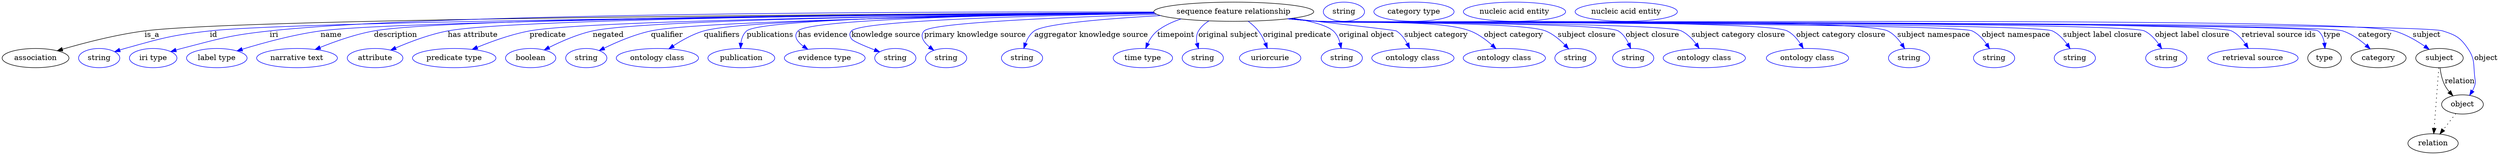 digraph {
	graph [bb="0,0,4665.4,283"];
	node [label="\N"];
	"sequence feature relationship"	[height=0.5,
		label="sequence feature relationship",
		pos="2301.4,265",
		width=4.1524];
	association	[height=0.5,
		pos="62.394,178",
		width=1.7332];
	"sequence feature relationship" -> association	[label=is_a,
		lp="280.39,221.5",
		pos="e,102.91,191.77 2152.4,263.36 1714.6,261.2 451.3,252.94 266.39,229 213.11,222.1 153.58,206.58 112.65,194.65"];
	id	[color=blue,
		height=0.5,
		label=string,
		pos="181.39,178",
		width=1.0652];
	"sequence feature relationship" -> id	[color=blue,
		label=id,
		lp="395.39,221.5",
		pos="e,210.38,189.98 2152.8,262.88 1733.8,259.48 561.39,248.36 388.39,229 316.67,220.97 298.9,215.43 229.39,196 226.29,195.13 223.09,\
194.17 219.89,193.15",
		style=solid];
	iri	[color=blue,
		height=0.5,
		label="iri type",
		pos="282.39,178",
		width=1.2277];
	"sequence feature relationship" -> iri	[color=blue,
		label=iri,
		lp="507.39,221.5",
		pos="e,315.31,190.19 2151.9,264.54 1779.6,265.34 817.83,263.85 499.39,229 425.49,220.91 407.35,214.72 335.39,196 332.02,195.12 328.54,\
194.15 325.06,193.14",
		style=solid];
	name	[color=blue,
		height=0.5,
		label="label type",
		pos="401.39,178",
		width=1.5707];
	"sequence feature relationship" -> name	[color=blue,
		label=name,
		lp="614.39,221.5",
		pos="e,438.96,191.52 2152.7,262.93 1765.6,259.87 746.12,249.92 594.39,229 543.88,222.04 487.58,206.53 448.89,194.61",
		style=solid];
	description	[color=blue,
		height=0.5,
		label="narrative text",
		pos="551.39,178",
		width=2.0943];
	"sequence feature relationship" -> description	[color=blue,
		label=description,
		lp="734.89,221.5",
		pos="e,584.96,194.12 2152.2,263.42 1781,261.59 835.13,254.47 694.39,229 659.78,222.74 622.31,209.37 594.41,198.03",
		style=solid];
	"has attribute"	[color=blue,
		height=0.5,
		label=attribute,
		pos="696.39,178",
		width=1.4443];
	"sequence feature relationship" -> "has attribute"	[color=blue,
		label="has attribute",
		lp="879.39,221.5",
		pos="e,725.57,192.92 2152.4,263.22 1804.6,260.99 959.27,253.15 832.39,229 798.39,222.53 761.65,208.57 734.94,197.04",
		style=solid];
	predicate	[color=blue,
		height=0.5,
		label="predicate type",
		pos="844.39,178",
		width=2.1665];
	"sequence feature relationship" -> predicate	[color=blue,
		label=predicate,
		lp="1019.4,221.5",
		pos="e,878.04,194.32 2153.2,262.67 1833.2,259.43 1097.4,249.81 985.39,229 951.47,222.7 914.79,209.47 887.35,198.21",
		style=solid];
	negated	[color=blue,
		height=0.5,
		label=boolean,
		pos="987.39,178",
		width=1.2999];
	"sequence feature relationship" -> negated	[color=blue,
		label=negated,
		lp="1131.4,221.5",
		pos="e,1012.5,193.24 2152.8,262.81 1854.4,259.97 1202.2,251.28 1102.4,229 1073.9,222.65 1043.8,209.27 1021.5,197.94",
		style=solid];
	qualifier	[color=blue,
		height=0.5,
		label=string,
		pos="1090.4,178",
		width=1.0652];
	"sequence feature relationship" -> qualifier	[color=blue,
		label=qualifier,
		lp="1241.4,221.5",
		pos="e,1114.6,192.05 2153.7,262.2 1877.1,258.39 1300.9,248.26 1211.4,229 1180.5,222.36 1147.6,208.21 1123.8,196.65",
		style=solid];
	qualifiers	[color=blue,
		height=0.5,
		label="ontology class",
		pos="1223.4,178",
		width=2.1304];
	"sequence feature relationship" -> qualifiers	[color=blue,
		label=qualifiers,
		lp="1343.9,221.5",
		pos="e,1244.9,195.38 2152.9,262.7 1896.2,259.86 1389,251.46 1310.4,229 1290,223.18 1269.4,211.62 1253.4,201.08",
		style=solid];
	publications	[color=blue,
		height=0.5,
		label=publication,
		pos="1380.4,178",
		width=1.7332];
	"sequence feature relationship" -> publications	[color=blue,
		label=publications,
		lp="1434.4,221.5",
		pos="e,1378.9,196.02 2152.7,263.05 1901.8,260.77 1418.9,253.26 1390.4,229 1383.8,223.37 1380.8,214.71 1379.6,206.17",
		style=solid];
	"has evidence"	[color=blue,
		height=0.5,
		label="evidence type",
		pos="1536.4,178",
		width=2.0943];
	"sequence feature relationship" -> "has evidence"	[color=blue,
		label="has evidence",
		lp="1532.9,221.5",
		pos="e,1505,194.37 2152.9,262.87 1924,260.39 1509,252.63 1486.4,229 1477.2,219.42 1484.7,209.02 1496.4,200.2",
		style=solid];
	"knowledge source"	[color=blue,
		height=0.5,
		label=string,
		pos="1668.4,178",
		width=1.0652];
	"sequence feature relationship" -> "knowledge source"	[color=blue,
		label="knowledge source",
		lp="1650.9,221.5",
		pos="e,1639.1,189.71 2154,261.92 1950.4,258.3 1605.7,249.22 1586.4,229 1581.8,224.17 1582.7,219.56 1586.4,214 1589.1,209.87 1609.6,201.11 \
1629.5,193.39",
		style=solid];
	"primary knowledge source"	[color=blue,
		height=0.5,
		label=string,
		pos="1763.4,178",
		width=1.0652];
	"sequence feature relationship" -> "primary knowledge source"	[color=blue,
		label="primary knowledge source",
		lp="1817.4,221.5",
		pos="e,1740.4,192.58 2157.2,260.17 1990.5,255.02 1737.1,244.67 1722.4,229 1713.4,219.44 1721.2,208.17 1732.3,198.76",
		style=solid];
	"aggregator knowledge source"	[color=blue,
		height=0.5,
		label=string,
		pos="1905.4,178",
		width=1.0652];
	"sequence feature relationship" -> "aggregator knowledge source"	[color=blue,
		label="aggregator knowledge source",
		lp="2034.9,221.5",
		pos="e,1908.7,196.22 2164.5,257.76 2066.2,252.17 1947.7,242.72 1928.4,229 1920.6,223.46 1915.4,214.59 1911.9,205.85",
		style=solid];
	timepoint	[color=blue,
		height=0.5,
		label="time type",
		pos="2131.4,178",
		width=1.5346];
	"sequence feature relationship" -> timepoint	[color=blue,
		label=timepoint,
		lp="2193.4,221.5",
		pos="e,2136.6,196.25 2202.6,251.35 2186.7,246.19 2171.3,239 2158.4,229 2150.7,223.04 2144.9,214.23 2140.7,205.66",
		style=solid];
	"original subject"	[color=blue,
		height=0.5,
		label=string,
		pos="2243.4,178",
		width=1.0652];
	"sequence feature relationship" -> "original subject"	[color=blue,
		label="original subject",
		lp="2291.4,221.5",
		pos="e,2235.4,195.83 2254.9,247.74 2247.1,242.92 2240.1,236.78 2235.4,229 2231.2,222.01 2231.1,213.51 2232.7,205.53",
		style=solid];
	"original predicate"	[color=blue,
		height=0.5,
		label=uriorcurie,
		pos="2369.4,178",
		width=1.5887];
	"sequence feature relationship" -> "original predicate"	[color=blue,
		label="original predicate",
		lp="2419.9,221.5",
		pos="e,2364.2,196.38 2328.2,247.16 2335.1,241.95 2342.1,235.78 2347.4,229 2352.8,222.12 2357.2,213.69 2360.6,205.72",
		style=solid];
	"original object"	[color=blue,
		height=0.5,
		label=string,
		pos="2503.4,178",
		width=1.0652];
	"sequence feature relationship" -> "original object"	[color=blue,
		label="original object",
		lp="2549.9,221.5",
		pos="e,2502.3,196.25 2411.7,252.8 2444.6,247.44 2475.2,239.77 2487.4,229 2494,223.17 2497.9,214.61 2500.2,206.21",
		style=solid];
	"subject category"	[color=blue,
		height=0.5,
		label="ontology class",
		pos="2636.4,178",
		width=2.1304];
	"sequence feature relationship" -> "subject category"	[color=blue,
		label="subject category",
		lp="2679.9,221.5",
		pos="e,2630.3,196.26 2407.5,252.32 2494.4,242.68 2603.2,230.36 2605.4,229 2614.2,223.4 2621,214.27 2625.8,205.34",
		style=solid];
	"object category"	[color=blue,
		height=0.5,
		label="ontology class",
		pos="2807.4,178",
		width=2.1304];
	"sequence feature relationship" -> "object category"	[color=blue,
		label="object category",
		lp="2824.9,221.5",
		pos="e,2791.8,195.68 2406.5,252.11 2424.5,250.27 2443,248.49 2460.4,247 2523.2,241.65 2684.5,251.4 2743.4,229 2758.5,223.27 2772.8,212.7 \
2784.1,202.74",
		style=solid];
	"subject closure"	[color=blue,
		height=0.5,
		label=string,
		pos="2940.4,178",
		width=1.0652];
	"sequence feature relationship" -> "subject closure"	[color=blue,
		label="subject closure",
		lp="2961.9,221.5",
		pos="e,2927.6,195.28 2404.8,251.97 2423.3,250.1 2442.4,248.34 2460.4,247 2507.4,243.49 2840.7,246.74 2884.4,229 2898.3,223.37 2910.9,\
212.75 2920.7,202.73",
		style=solid];
	"object closure"	[color=blue,
		height=0.5,
		label=string,
		pos="3048.4,178",
		width=1.0652];
	"sequence feature relationship" -> "object closure"	[color=blue,
		label="object closure",
		lp="3084.4,221.5",
		pos="e,3043.7,196.04 2404.4,251.86 2423,249.99 2442.3,248.26 2460.4,247 2491.4,244.84 2993.8,245.17 3020.4,229 3029.2,223.63 3035.5,214.38 \
3039.8,205.29",
		style=solid];
	"subject category closure"	[color=blue,
		height=0.5,
		label="ontology class",
		pos="3181.4,178",
		width=2.1304];
	"sequence feature relationship" -> "subject category closure"	[color=blue,
		label="subject category closure",
		lp="3244.9,221.5",
		pos="e,3171.8,196.26 2403.9,251.82 2422.7,249.94 2442.1,248.22 2460.4,247 2498,244.5 3104.4,245.17 3138.4,229 3149.5,223.73 3158.8,214.11 \
3165.9,204.71",
		style=solid];
	"object category closure"	[color=blue,
		height=0.5,
		label="ontology class",
		pos="3374.4,178",
		width=2.1304];
	"sequence feature relationship" -> "object category closure"	[color=blue,
		label="object category closure",
		lp="3436.9,221.5",
		pos="e,3366.4,196.23 2403.5,251.77 2422.4,249.88 2442,248.17 2460.4,247 2509,243.91 3293,251.08 3336.4,229 3346.7,223.75 3355,214.27 \
3361.2,204.96",
		style=solid];
	"subject namespace"	[color=blue,
		height=0.5,
		label=string,
		pos="3564.4,178",
		width=1.0652];
	"sequence feature relationship" -> "subject namespace"	[color=blue,
		label="subject namespace",
		lp="3610.4,221.5",
		pos="e,3556.1,195.78 2403.1,251.76 2422.1,249.86 2441.8,248.15 2460.4,247 2519.4,243.35 3471.3,255.06 3524.4,229 3535.2,223.67 3544.1,\
213.85 3550.7,204.32",
		style=solid];
	"object namespace"	[color=blue,
		height=0.5,
		label=string,
		pos="3723.4,178",
		width=1.0652];
	"sequence feature relationship" -> "object namespace"	[color=blue,
		label="object namespace",
		lp="3764.4,221.5",
		pos="e,3714.8,195.8 2403.1,251.73 2422.1,249.83 2441.8,248.13 2460.4,247 2494.3,244.94 3651.8,243.75 3682.4,229 3693.4,223.7 3702.4,213.88 \
3709.2,204.34",
		style=solid];
	"subject label closure"	[color=blue,
		height=0.5,
		label=string,
		pos="3874.4,178",
		width=1.0652];
	"sequence feature relationship" -> "subject label closure"	[color=blue,
		label="subject label closure",
		lp="3926.4,221.5",
		pos="e,3865.5,195.81 2402.6,251.74 2421.8,249.83 2441.7,248.12 2460.4,247 2498.4,244.72 3798,245.32 3832.4,229 3843.5,223.72 3852.8,213.91 \
3859.7,204.36",
		style=solid];
	"object label closure"	[color=blue,
		height=0.5,
		label=string,
		pos="4045.4,178",
		width=1.0652];
	"sequence feature relationship" -> "object label closure"	[color=blue,
		label="object label closure",
		lp="4093.9,221.5",
		pos="e,4036.8,195.81 2402.6,251.72 2421.8,249.81 2441.7,248.11 2460.4,247 2503.2,244.47 3965.7,247.57 4004.4,229 4015.4,223.72 4024.4,\
213.9 4031.2,204.36",
		style=solid];
	"retrieval source ids"	[color=blue,
		height=0.5,
		label="retrieval source",
		pos="4207.4,178",
		width=2.347];
	"sequence feature relationship" -> "retrieval source ids"	[color=blue,
		label="retrieval source ids",
		lp="4255.9,221.5",
		pos="e,4198.8,196.3 2402.6,251.71 2421.8,249.8 2441.7,248.1 2460.4,247 2507.7,244.23 4124.8,249.77 4167.4,229 4178.1,223.78 4186.9,214.17 \
4193.4,204.75",
		style=solid];
	type	[height=0.5,
		pos="4341.4,178",
		width=0.86659];
	"sequence feature relationship" -> type	[color=blue,
		label=type,
		lp="4355.4,221.5",
		pos="e,4342.2,196.19 2402.6,251.69 2421.8,249.78 2441.7,248.09 2460.4,247 2486.3,245.49 4309.1,245.17 4329.4,229 4336.2,223.54 4339.6,\
214.93 4341.1,206.37",
		style=solid];
	category	[height=0.5,
		pos="4442.4,178",
		width=1.4263];
	"sequence feature relationship" -> category	[color=blue,
		label=category,
		lp="4435.9,221.5",
		pos="e,4426.8,195.26 2402.6,251.69 2421.8,249.78 2441.7,248.09 2460.4,247 2513.5,243.92 4325,246 4375.4,229 4391.6,223.54 4407.1,212.51 \
4419.1,202.2",
		style=solid];
	subject	[height=0.5,
		pos="4556.4,178",
		width=1.2277];
	"sequence feature relationship" -> subject	[color=blue,
		label=subject,
		lp="4532.4,221.5",
		pos="e,4537.1,194.33 2402.6,251.68 2421.8,249.77 2441.7,248.08 2460.4,247 2571.9,240.55 4363.7,258.84 4471.4,229 4492.1,223.25 4513,211.09 \
4528.9,200.2",
		style=solid];
	object	[height=0.5,
		pos="4599.4,91",
		width=1.0832];
	"sequence feature relationship" -> object	[color=blue,
		label=object,
		lp="4643.4,178",
		pos="e,4612.8,108.09 2402.6,251.68 2421.8,249.77 2441.7,248.08 2460.4,247 2518.7,243.64 4506.8,246.83 4562.4,229 4586.7,221.21 4595,217.1 \
4609.4,196 4623.3,175.59 4619.5,166.51 4622.4,142 4623.2,135.38 4624.3,133.39 4622.4,127 4621.4,123.55 4619.9,120.13 4618.1,116.85",
		style=solid];
	association_type	[color=blue,
		height=0.5,
		label=string,
		pos="2507.4,265",
		width=1.0652];
	association_category	[color=blue,
		height=0.5,
		label="category type",
		pos="2638.4,265",
		width=2.0762];
	subject -> object	[label=relation,
		lp="4594.4,134.5",
		pos="e,4581.5,107.23 4557.5,159.55 4558.7,149.57 4561.2,137.07 4566.4,127 4568.6,122.68 4571.5,118.52 4574.7,114.66"];
	relation	[height=0.5,
		pos="4544.4,18",
		width=1.2999];
	subject -> relation	[pos="e,4545.7,36.188 4555.1,159.79 4553,132.48 4549,78.994 4546.5,46.38",
		style=dotted];
	"sequence feature relationship_subject"	[color=blue,
		height=0.5,
		label="nucleic acid entity",
		pos="2826.4,265",
		width=2.6539];
	object -> relation	[pos="e,4557.2,35.54 4586.9,73.889 4580,64.939 4571.2,53.617 4563.4,43.584",
		style=dotted];
	"sequence feature relationship_object"	[color=blue,
		height=0.5,
		label="nucleic acid entity",
		pos="3035.4,265",
		width=2.6539];
}
